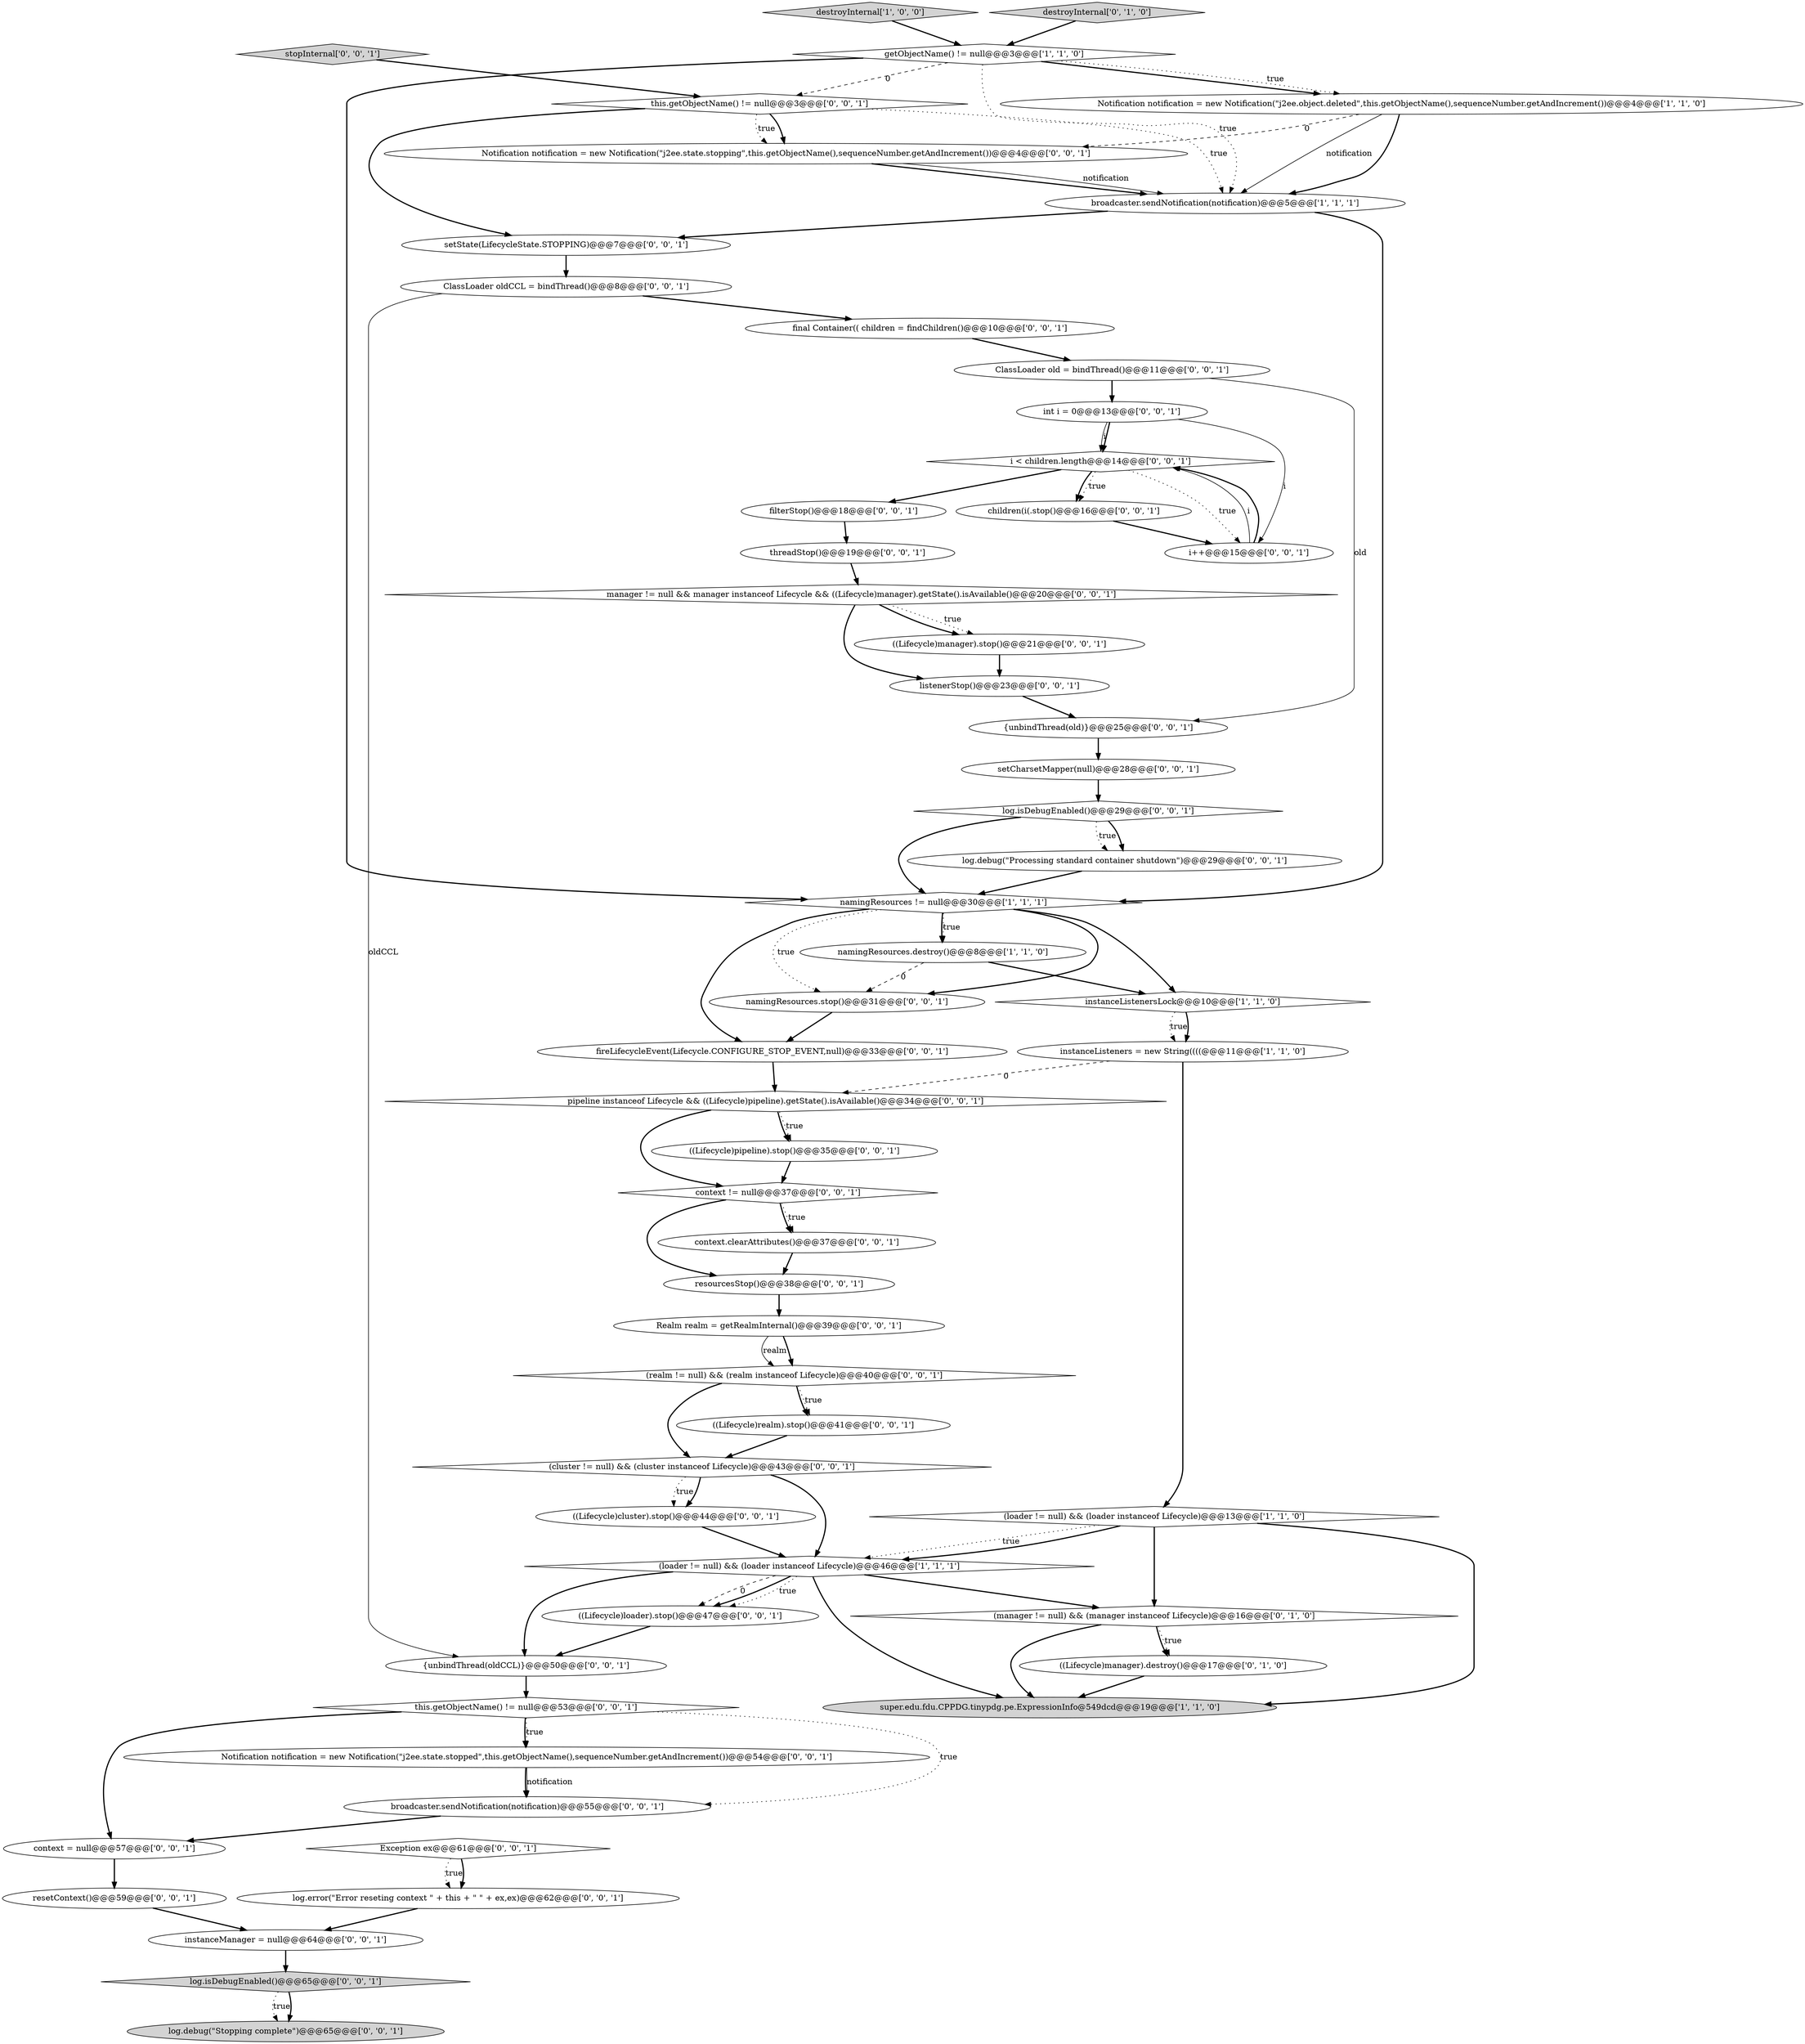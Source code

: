 digraph {
45 [style = filled, label = "instanceManager = null@@@64@@@['0', '0', '1']", fillcolor = white, shape = ellipse image = "AAA0AAABBB3BBB"];
12 [style = filled, label = "((Lifecycle)manager).destroy()@@@17@@@['0', '1', '0']", fillcolor = white, shape = ellipse image = "AAA1AAABBB2BBB"];
8 [style = filled, label = "super.edu.fdu.CPPDG.tinypdg.pe.ExpressionInfo@549dcd@@@19@@@['1', '1', '0']", fillcolor = lightgray, shape = ellipse image = "AAA0AAABBB1BBB"];
28 [style = filled, label = "log.isDebugEnabled()@@@29@@@['0', '0', '1']", fillcolor = white, shape = diamond image = "AAA0AAABBB3BBB"];
2 [style = filled, label = "destroyInternal['1', '0', '0']", fillcolor = lightgray, shape = diamond image = "AAA0AAABBB1BBB"];
7 [style = filled, label = "broadcaster.sendNotification(notification)@@@5@@@['1', '1', '1']", fillcolor = white, shape = ellipse image = "AAA0AAABBB1BBB"];
27 [style = filled, label = "log.debug(\"Stopping complete\")@@@65@@@['0', '0', '1']", fillcolor = lightgray, shape = ellipse image = "AAA0AAABBB3BBB"];
21 [style = filled, label = "setCharsetMapper(null)@@@28@@@['0', '0', '1']", fillcolor = white, shape = ellipse image = "AAA0AAABBB3BBB"];
40 [style = filled, label = "this.getObjectName() != null@@@53@@@['0', '0', '1']", fillcolor = white, shape = diamond image = "AAA0AAABBB3BBB"];
50 [style = filled, label = "setState(LifecycleState.STOPPING)@@@7@@@['0', '0', '1']", fillcolor = white, shape = ellipse image = "AAA0AAABBB3BBB"];
23 [style = filled, label = "((Lifecycle)cluster).stop()@@@44@@@['0', '0', '1']", fillcolor = white, shape = ellipse image = "AAA0AAABBB3BBB"];
36 [style = filled, label = "(cluster != null) && (cluster instanceof Lifecycle)@@@43@@@['0', '0', '1']", fillcolor = white, shape = diamond image = "AAA0AAABBB3BBB"];
17 [style = filled, label = "namingResources.stop()@@@31@@@['0', '0', '1']", fillcolor = white, shape = ellipse image = "AAA0AAABBB3BBB"];
44 [style = filled, label = "stopInternal['0', '0', '1']", fillcolor = lightgray, shape = diamond image = "AAA0AAABBB3BBB"];
51 [style = filled, label = "((Lifecycle)manager).stop()@@@21@@@['0', '0', '1']", fillcolor = white, shape = ellipse image = "AAA0AAABBB3BBB"];
53 [style = filled, label = "ClassLoader oldCCL = bindThread()@@@8@@@['0', '0', '1']", fillcolor = white, shape = ellipse image = "AAA0AAABBB3BBB"];
11 [style = filled, label = "destroyInternal['0', '1', '0']", fillcolor = lightgray, shape = diamond image = "AAA0AAABBB2BBB"];
24 [style = filled, label = "((Lifecycle)loader).stop()@@@47@@@['0', '0', '1']", fillcolor = white, shape = ellipse image = "AAA0AAABBB3BBB"];
29 [style = filled, label = "((Lifecycle)realm).stop()@@@41@@@['0', '0', '1']", fillcolor = white, shape = ellipse image = "AAA0AAABBB3BBB"];
41 [style = filled, label = "resetContext()@@@59@@@['0', '0', '1']", fillcolor = white, shape = ellipse image = "AAA0AAABBB3BBB"];
0 [style = filled, label = "instanceListenersLock@@@10@@@['1', '1', '0']", fillcolor = white, shape = diamond image = "AAA0AAABBB1BBB"];
47 [style = filled, label = "(realm != null) && (realm instanceof Lifecycle)@@@40@@@['0', '0', '1']", fillcolor = white, shape = diamond image = "AAA0AAABBB3BBB"];
43 [style = filled, label = "{unbindThread(oldCCL)}@@@50@@@['0', '0', '1']", fillcolor = white, shape = ellipse image = "AAA0AAABBB3BBB"];
49 [style = filled, label = "log.isDebugEnabled()@@@65@@@['0', '0', '1']", fillcolor = lightgray, shape = diamond image = "AAA0AAABBB3BBB"];
46 [style = filled, label = "Notification notification = new Notification(\"j2ee.state.stopping\",this.getObjectName(),sequenceNumber.getAndIncrement())@@@4@@@['0', '0', '1']", fillcolor = white, shape = ellipse image = "AAA0AAABBB3BBB"];
10 [style = filled, label = "getObjectName() != null@@@3@@@['1', '1', '0']", fillcolor = white, shape = diamond image = "AAA0AAABBB1BBB"];
5 [style = filled, label = "(loader != null) && (loader instanceof Lifecycle)@@@46@@@['1', '1', '1']", fillcolor = white, shape = diamond image = "AAA0AAABBB1BBB"];
52 [style = filled, label = "context != null@@@37@@@['0', '0', '1']", fillcolor = white, shape = diamond image = "AAA0AAABBB3BBB"];
54 [style = filled, label = "this.getObjectName() != null@@@3@@@['0', '0', '1']", fillcolor = white, shape = diamond image = "AAA0AAABBB3BBB"];
20 [style = filled, label = "context = null@@@57@@@['0', '0', '1']", fillcolor = white, shape = ellipse image = "AAA0AAABBB3BBB"];
34 [style = filled, label = "Notification notification = new Notification(\"j2ee.state.stopped\",this.getObjectName(),sequenceNumber.getAndIncrement())@@@54@@@['0', '0', '1']", fillcolor = white, shape = ellipse image = "AAA0AAABBB3BBB"];
13 [style = filled, label = "(manager != null) && (manager instanceof Lifecycle)@@@16@@@['0', '1', '0']", fillcolor = white, shape = diamond image = "AAA1AAABBB2BBB"];
3 [style = filled, label = "instanceListeners = new String((((@@@11@@@['1', '1', '0']", fillcolor = white, shape = ellipse image = "AAA0AAABBB1BBB"];
1 [style = filled, label = "(loader != null) && (loader instanceof Lifecycle)@@@13@@@['1', '1', '0']", fillcolor = white, shape = diamond image = "AAA0AAABBB1BBB"];
38 [style = filled, label = "threadStop()@@@19@@@['0', '0', '1']", fillcolor = white, shape = ellipse image = "AAA0AAABBB3BBB"];
19 [style = filled, label = "children(i(.stop()@@@16@@@['0', '0', '1']", fillcolor = white, shape = ellipse image = "AAA0AAABBB3BBB"];
37 [style = filled, label = "filterStop()@@@18@@@['0', '0', '1']", fillcolor = white, shape = ellipse image = "AAA0AAABBB3BBB"];
22 [style = filled, label = "fireLifecycleEvent(Lifecycle.CONFIGURE_STOP_EVENT,null)@@@33@@@['0', '0', '1']", fillcolor = white, shape = ellipse image = "AAA0AAABBB3BBB"];
42 [style = filled, label = "Exception ex@@@61@@@['0', '0', '1']", fillcolor = white, shape = diamond image = "AAA0AAABBB3BBB"];
14 [style = filled, label = "((Lifecycle)pipeline).stop()@@@35@@@['0', '0', '1']", fillcolor = white, shape = ellipse image = "AAA0AAABBB3BBB"];
4 [style = filled, label = "Notification notification = new Notification(\"j2ee.object.deleted\",this.getObjectName(),sequenceNumber.getAndIncrement())@@@4@@@['1', '1', '0']", fillcolor = white, shape = ellipse image = "AAA0AAABBB1BBB"];
15 [style = filled, label = "resourcesStop()@@@38@@@['0', '0', '1']", fillcolor = white, shape = ellipse image = "AAA0AAABBB3BBB"];
18 [style = filled, label = "context.clearAttributes()@@@37@@@['0', '0', '1']", fillcolor = white, shape = ellipse image = "AAA0AAABBB3BBB"];
31 [style = filled, label = "pipeline instanceof Lifecycle && ((Lifecycle)pipeline).getState().isAvailable()@@@34@@@['0', '0', '1']", fillcolor = white, shape = diamond image = "AAA0AAABBB3BBB"];
6 [style = filled, label = "namingResources != null@@@30@@@['1', '1', '1']", fillcolor = white, shape = diamond image = "AAA0AAABBB1BBB"];
32 [style = filled, label = "Realm realm = getRealmInternal()@@@39@@@['0', '0', '1']", fillcolor = white, shape = ellipse image = "AAA0AAABBB3BBB"];
25 [style = filled, label = "log.debug(\"Processing standard container shutdown\")@@@29@@@['0', '0', '1']", fillcolor = white, shape = ellipse image = "AAA0AAABBB3BBB"];
39 [style = filled, label = "{unbindThread(old)}@@@25@@@['0', '0', '1']", fillcolor = white, shape = ellipse image = "AAA0AAABBB3BBB"];
57 [style = filled, label = "final Container(( children = findChildren()@@@10@@@['0', '0', '1']", fillcolor = white, shape = ellipse image = "AAA0AAABBB3BBB"];
33 [style = filled, label = "broadcaster.sendNotification(notification)@@@55@@@['0', '0', '1']", fillcolor = white, shape = ellipse image = "AAA0AAABBB3BBB"];
26 [style = filled, label = "log.error(\"Error reseting context \" + this + \" \" + ex,ex)@@@62@@@['0', '0', '1']", fillcolor = white, shape = ellipse image = "AAA0AAABBB3BBB"];
56 [style = filled, label = "i < children.length@@@14@@@['0', '0', '1']", fillcolor = white, shape = diamond image = "AAA0AAABBB3BBB"];
9 [style = filled, label = "namingResources.destroy()@@@8@@@['1', '1', '0']", fillcolor = white, shape = ellipse image = "AAA0AAABBB1BBB"];
16 [style = filled, label = "manager != null && manager instanceof Lifecycle && ((Lifecycle)manager).getState().isAvailable()@@@20@@@['0', '0', '1']", fillcolor = white, shape = diamond image = "AAA0AAABBB3BBB"];
48 [style = filled, label = "ClassLoader old = bindThread()@@@11@@@['0', '0', '1']", fillcolor = white, shape = ellipse image = "AAA0AAABBB3BBB"];
55 [style = filled, label = "int i = 0@@@13@@@['0', '0', '1']", fillcolor = white, shape = ellipse image = "AAA0AAABBB3BBB"];
35 [style = filled, label = "i++@@@15@@@['0', '0', '1']", fillcolor = white, shape = ellipse image = "AAA0AAABBB3BBB"];
30 [style = filled, label = "listenerStop()@@@23@@@['0', '0', '1']", fillcolor = white, shape = ellipse image = "AAA0AAABBB3BBB"];
48->55 [style = bold, label=""];
56->19 [style = bold, label=""];
53->43 [style = solid, label="oldCCL"];
7->6 [style = bold, label=""];
2->10 [style = bold, label=""];
22->31 [style = bold, label=""];
10->7 [style = dotted, label="true"];
6->22 [style = bold, label=""];
31->14 [style = dotted, label="true"];
3->1 [style = bold, label=""];
5->13 [style = bold, label=""];
40->34 [style = dotted, label="true"];
28->6 [style = bold, label=""];
13->12 [style = bold, label=""];
40->33 [style = dotted, label="true"];
50->53 [style = bold, label=""];
1->5 [style = dotted, label="true"];
32->47 [style = solid, label="realm"];
7->50 [style = bold, label=""];
55->56 [style = solid, label="i"];
17->22 [style = bold, label=""];
13->12 [style = dotted, label="true"];
54->46 [style = bold, label=""];
1->5 [style = bold, label=""];
54->46 [style = dotted, label="true"];
5->24 [style = dashed, label="0"];
41->45 [style = bold, label=""];
55->56 [style = bold, label=""];
1->8 [style = bold, label=""];
47->36 [style = bold, label=""];
5->43 [style = bold, label=""];
9->17 [style = dashed, label="0"];
51->30 [style = bold, label=""];
33->20 [style = bold, label=""];
4->46 [style = dashed, label="0"];
42->26 [style = dotted, label="true"];
6->17 [style = dotted, label="true"];
47->29 [style = dotted, label="true"];
38->16 [style = bold, label=""];
37->38 [style = bold, label=""];
56->37 [style = bold, label=""];
28->25 [style = dotted, label="true"];
5->24 [style = bold, label=""];
10->4 [style = bold, label=""];
23->5 [style = bold, label=""];
26->45 [style = bold, label=""];
14->52 [style = bold, label=""];
46->7 [style = bold, label=""];
56->35 [style = dotted, label="true"];
15->32 [style = bold, label=""];
42->26 [style = bold, label=""];
54->50 [style = bold, label=""];
57->48 [style = bold, label=""];
31->14 [style = bold, label=""];
19->35 [style = bold, label=""];
1->13 [style = bold, label=""];
18->15 [style = bold, label=""];
36->23 [style = dotted, label="true"];
49->27 [style = dotted, label="true"];
4->7 [style = bold, label=""];
5->8 [style = bold, label=""];
10->6 [style = bold, label=""];
52->18 [style = bold, label=""];
35->56 [style = solid, label="i"];
6->0 [style = bold, label=""];
0->3 [style = dotted, label="true"];
3->31 [style = dashed, label="0"];
4->7 [style = solid, label="notification"];
34->33 [style = bold, label=""];
9->0 [style = bold, label=""];
0->3 [style = bold, label=""];
55->35 [style = solid, label="i"];
29->36 [style = bold, label=""];
16->51 [style = bold, label=""];
53->57 [style = bold, label=""];
52->18 [style = dotted, label="true"];
11->10 [style = bold, label=""];
5->24 [style = dotted, label="true"];
43->40 [style = bold, label=""];
40->34 [style = bold, label=""];
34->33 [style = solid, label="notification"];
6->9 [style = dotted, label="true"];
54->7 [style = dotted, label="true"];
16->30 [style = bold, label=""];
13->8 [style = bold, label=""];
12->8 [style = bold, label=""];
25->6 [style = bold, label=""];
30->39 [style = bold, label=""];
49->27 [style = bold, label=""];
56->19 [style = dotted, label="true"];
31->52 [style = bold, label=""];
35->56 [style = bold, label=""];
48->39 [style = solid, label="old"];
52->15 [style = bold, label=""];
39->21 [style = bold, label=""];
6->17 [style = bold, label=""];
36->5 [style = bold, label=""];
45->49 [style = bold, label=""];
36->23 [style = bold, label=""];
6->9 [style = bold, label=""];
10->4 [style = dotted, label="true"];
46->7 [style = solid, label="notification"];
24->43 [style = bold, label=""];
10->54 [style = dashed, label="0"];
44->54 [style = bold, label=""];
16->51 [style = dotted, label="true"];
32->47 [style = bold, label=""];
40->20 [style = bold, label=""];
28->25 [style = bold, label=""];
21->28 [style = bold, label=""];
47->29 [style = bold, label=""];
20->41 [style = bold, label=""];
}
